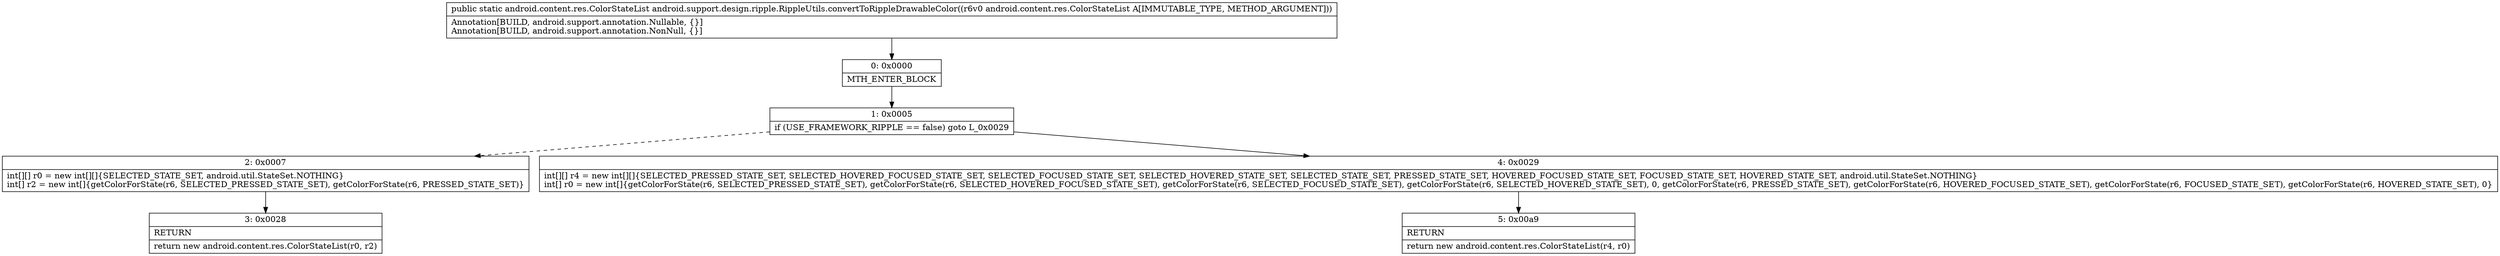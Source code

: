 digraph "CFG forandroid.support.design.ripple.RippleUtils.convertToRippleDrawableColor(Landroid\/content\/res\/ColorStateList;)Landroid\/content\/res\/ColorStateList;" {
Node_0 [shape=record,label="{0\:\ 0x0000|MTH_ENTER_BLOCK\l}"];
Node_1 [shape=record,label="{1\:\ 0x0005|if (USE_FRAMEWORK_RIPPLE == false) goto L_0x0029\l}"];
Node_2 [shape=record,label="{2\:\ 0x0007|int[][] r0 = new int[][]\{SELECTED_STATE_SET, android.util.StateSet.NOTHING\}\lint[] r2 = new int[]\{getColorForState(r6, SELECTED_PRESSED_STATE_SET), getColorForState(r6, PRESSED_STATE_SET)\}\l}"];
Node_3 [shape=record,label="{3\:\ 0x0028|RETURN\l|return new android.content.res.ColorStateList(r0, r2)\l}"];
Node_4 [shape=record,label="{4\:\ 0x0029|int[][] r4 = new int[][]\{SELECTED_PRESSED_STATE_SET, SELECTED_HOVERED_FOCUSED_STATE_SET, SELECTED_FOCUSED_STATE_SET, SELECTED_HOVERED_STATE_SET, SELECTED_STATE_SET, PRESSED_STATE_SET, HOVERED_FOCUSED_STATE_SET, FOCUSED_STATE_SET, HOVERED_STATE_SET, android.util.StateSet.NOTHING\}\lint[] r0 = new int[]\{getColorForState(r6, SELECTED_PRESSED_STATE_SET), getColorForState(r6, SELECTED_HOVERED_FOCUSED_STATE_SET), getColorForState(r6, SELECTED_FOCUSED_STATE_SET), getColorForState(r6, SELECTED_HOVERED_STATE_SET), 0, getColorForState(r6, PRESSED_STATE_SET), getColorForState(r6, HOVERED_FOCUSED_STATE_SET), getColorForState(r6, FOCUSED_STATE_SET), getColorForState(r6, HOVERED_STATE_SET), 0\}\l}"];
Node_5 [shape=record,label="{5\:\ 0x00a9|RETURN\l|return new android.content.res.ColorStateList(r4, r0)\l}"];
MethodNode[shape=record,label="{public static android.content.res.ColorStateList android.support.design.ripple.RippleUtils.convertToRippleDrawableColor((r6v0 android.content.res.ColorStateList A[IMMUTABLE_TYPE, METHOD_ARGUMENT]))  | Annotation[BUILD, android.support.annotation.Nullable, \{\}]\lAnnotation[BUILD, android.support.annotation.NonNull, \{\}]\l}"];
MethodNode -> Node_0;
Node_0 -> Node_1;
Node_1 -> Node_2[style=dashed];
Node_1 -> Node_4;
Node_2 -> Node_3;
Node_4 -> Node_5;
}

